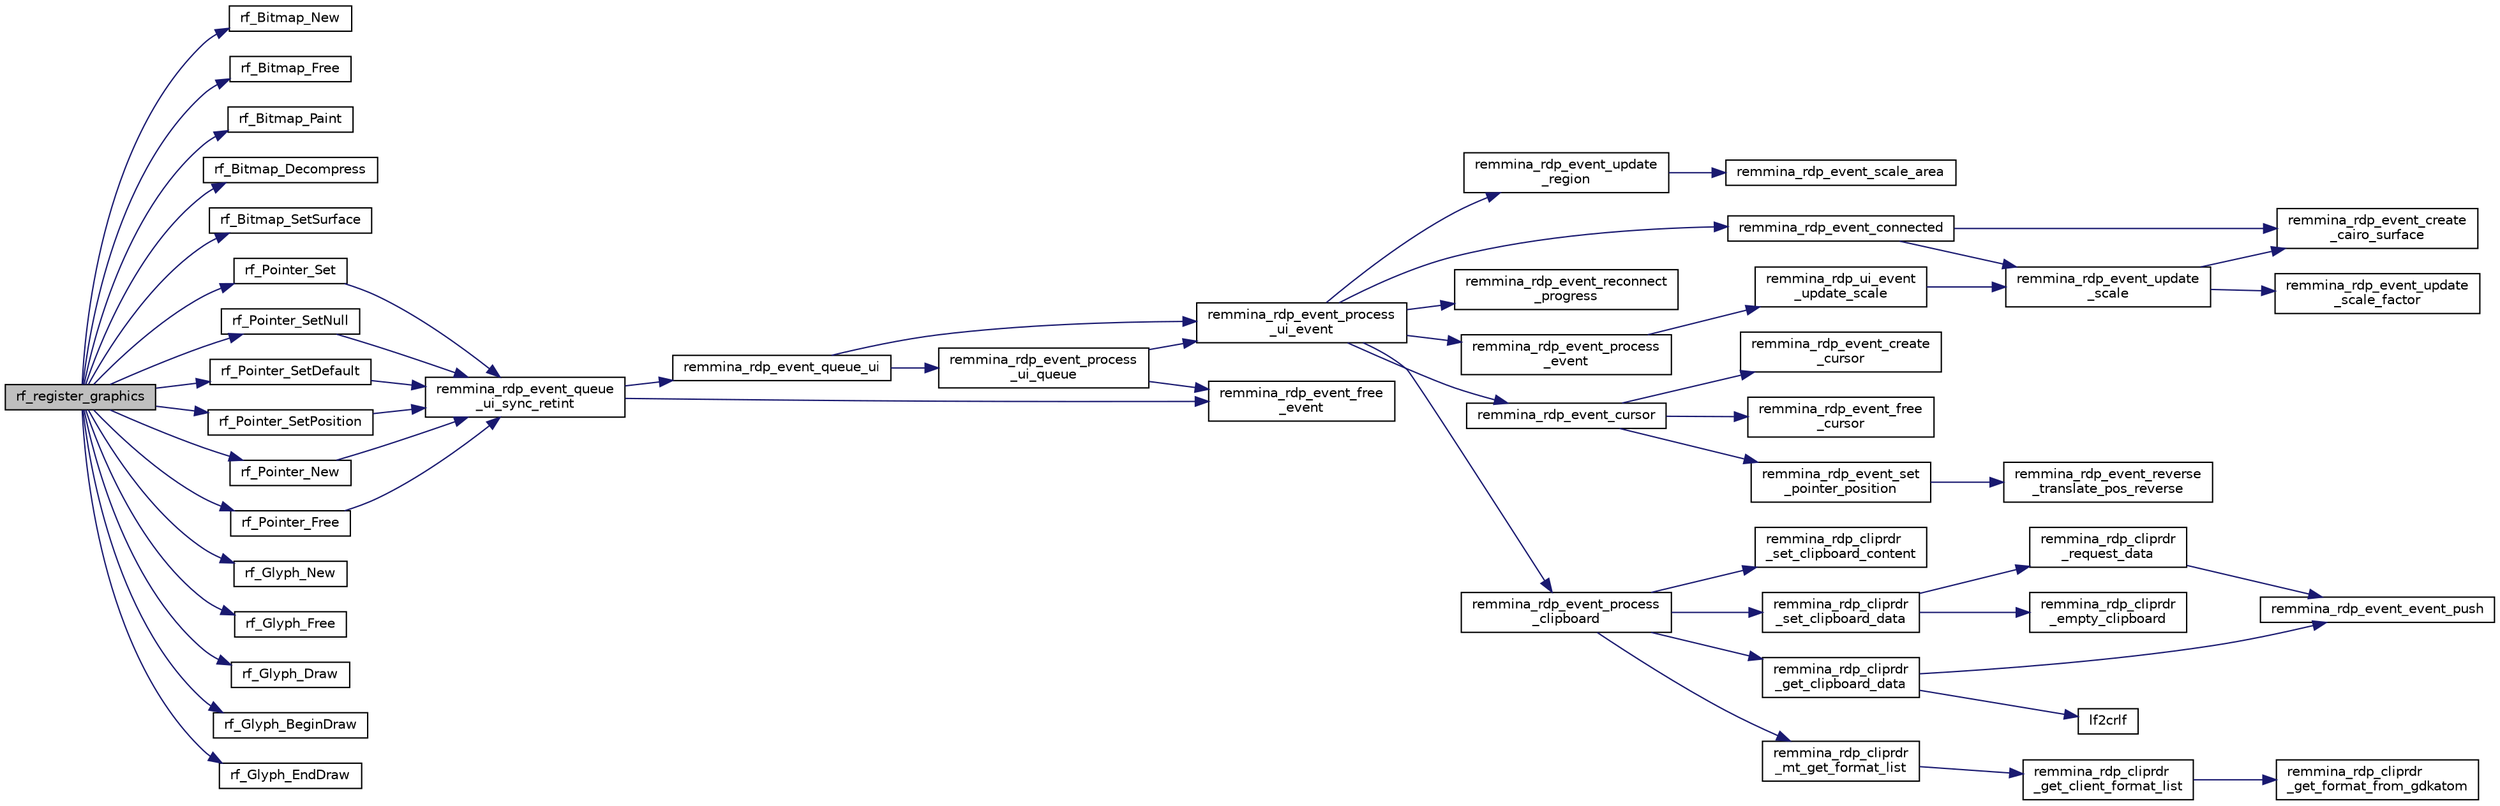 digraph "rf_register_graphics"
{
  edge [fontname="Helvetica",fontsize="10",labelfontname="Helvetica",labelfontsize="10"];
  node [fontname="Helvetica",fontsize="10",shape=record];
  rankdir="LR";
  Node260 [label="rf_register_graphics",height=0.2,width=0.4,color="black", fillcolor="grey75", style="filled", fontcolor="black"];
  Node260 -> Node261 [color="midnightblue",fontsize="10",style="solid",fontname="Helvetica"];
  Node261 [label="rf_Bitmap_New",height=0.2,width=0.4,color="black", fillcolor="white", style="filled",URL="$rdp__graphics_8c.html#ac987bcf2b68b2a9fdf0c66ce27b25633"];
  Node260 -> Node262 [color="midnightblue",fontsize="10",style="solid",fontname="Helvetica"];
  Node262 [label="rf_Bitmap_Free",height=0.2,width=0.4,color="black", fillcolor="white", style="filled",URL="$rdp__graphics_8c.html#ad508926c64816572be8a97eee5cac60d"];
  Node260 -> Node263 [color="midnightblue",fontsize="10",style="solid",fontname="Helvetica"];
  Node263 [label="rf_Bitmap_Paint",height=0.2,width=0.4,color="black", fillcolor="white", style="filled",URL="$rdp__graphics_8c.html#a93a58a3f560a61e7bf76e58bec20194e"];
  Node260 -> Node264 [color="midnightblue",fontsize="10",style="solid",fontname="Helvetica"];
  Node264 [label="rf_Bitmap_Decompress",height=0.2,width=0.4,color="black", fillcolor="white", style="filled",URL="$rdp__graphics_8c.html#a29763c1856c87650bbfc4b9ecd177718"];
  Node260 -> Node265 [color="midnightblue",fontsize="10",style="solid",fontname="Helvetica"];
  Node265 [label="rf_Bitmap_SetSurface",height=0.2,width=0.4,color="black", fillcolor="white", style="filled",URL="$rdp__graphics_8c.html#af6d895caa2a7569082dacd7ef0a48d28"];
  Node260 -> Node266 [color="midnightblue",fontsize="10",style="solid",fontname="Helvetica"];
  Node266 [label="rf_Pointer_New",height=0.2,width=0.4,color="black", fillcolor="white", style="filled",URL="$rdp__graphics_8c.html#a9fb6fb540ec75254cb763ae974fb5129"];
  Node266 -> Node267 [color="midnightblue",fontsize="10",style="solid",fontname="Helvetica"];
  Node267 [label="remmina_rdp_event_queue\l_ui_sync_retint",height=0.2,width=0.4,color="black", fillcolor="white", style="filled",URL="$rdp__event_8c.html#ab5fe43c1b1b77c39f118d2581942eb81"];
  Node267 -> Node268 [color="midnightblue",fontsize="10",style="solid",fontname="Helvetica"];
  Node268 [label="remmina_rdp_event_queue_ui",height=0.2,width=0.4,color="black", fillcolor="white", style="filled",URL="$rdp__event_8c.html#a2b91746b782b7782432bd1d23c6a9945"];
  Node268 -> Node269 [color="midnightblue",fontsize="10",style="solid",fontname="Helvetica"];
  Node269 [label="remmina_rdp_event_process\l_ui_event",height=0.2,width=0.4,color="black", fillcolor="white", style="filled",URL="$rdp__event_8c.html#a6929ce2effcc3cf2be6d5ec8b19d5466"];
  Node269 -> Node270 [color="midnightblue",fontsize="10",style="solid",fontname="Helvetica"];
  Node270 [label="remmina_rdp_event_update\l_region",height=0.2,width=0.4,color="black", fillcolor="white", style="filled",URL="$rdp__event_8c.html#ae3cea5929e8c3b1ff068f9ca3fbb538c"];
  Node270 -> Node271 [color="midnightblue",fontsize="10",style="solid",fontname="Helvetica"];
  Node271 [label="remmina_rdp_event_scale_area",height=0.2,width=0.4,color="black", fillcolor="white", style="filled",URL="$rdp__event_8c.html#a080ab4a0a8f592bb5484202175beaaa5"];
  Node269 -> Node272 [color="midnightblue",fontsize="10",style="solid",fontname="Helvetica"];
  Node272 [label="remmina_rdp_event_connected",height=0.2,width=0.4,color="black", fillcolor="white", style="filled",URL="$rdp__event_8c.html#abe98674433c473136ccd28aab85a7748"];
  Node272 -> Node273 [color="midnightblue",fontsize="10",style="solid",fontname="Helvetica"];
  Node273 [label="remmina_rdp_event_create\l_cairo_surface",height=0.2,width=0.4,color="black", fillcolor="white", style="filled",URL="$rdp__event_8c.html#a789ec99777755da7cae468216a74095a"];
  Node272 -> Node274 [color="midnightblue",fontsize="10",style="solid",fontname="Helvetica"];
  Node274 [label="remmina_rdp_event_update\l_scale",height=0.2,width=0.4,color="black", fillcolor="white", style="filled",URL="$rdp__event_8c.html#a64ce0c66bb4cb6ddaee263ce8563f497"];
  Node274 -> Node273 [color="midnightblue",fontsize="10",style="solid",fontname="Helvetica"];
  Node274 -> Node275 [color="midnightblue",fontsize="10",style="solid",fontname="Helvetica"];
  Node275 [label="remmina_rdp_event_update\l_scale_factor",height=0.2,width=0.4,color="black", fillcolor="white", style="filled",URL="$rdp__event_8c.html#a6076424eb759c91ca9c8da59432c66d6"];
  Node269 -> Node276 [color="midnightblue",fontsize="10",style="solid",fontname="Helvetica"];
  Node276 [label="remmina_rdp_event_reconnect\l_progress",height=0.2,width=0.4,color="black", fillcolor="white", style="filled",URL="$rdp__event_8c.html#ab7cbdc2f8cf829e2f09ecfa605a92d65"];
  Node269 -> Node277 [color="midnightblue",fontsize="10",style="solid",fontname="Helvetica"];
  Node277 [label="remmina_rdp_event_cursor",height=0.2,width=0.4,color="black", fillcolor="white", style="filled",URL="$rdp__event_8c.html#a064c56982a401aff33a8c723eb157016"];
  Node277 -> Node278 [color="midnightblue",fontsize="10",style="solid",fontname="Helvetica"];
  Node278 [label="remmina_rdp_event_create\l_cursor",height=0.2,width=0.4,color="black", fillcolor="white", style="filled",URL="$rdp__event_8c.html#ae8ef8118379a8bb6a6f99a8bbc0cbcfc"];
  Node277 -> Node279 [color="midnightblue",fontsize="10",style="solid",fontname="Helvetica"];
  Node279 [label="remmina_rdp_event_free\l_cursor",height=0.2,width=0.4,color="black", fillcolor="white", style="filled",URL="$rdp__event_8c.html#a740d33b9c229ada638eeeebe2ffca461"];
  Node277 -> Node280 [color="midnightblue",fontsize="10",style="solid",fontname="Helvetica"];
  Node280 [label="remmina_rdp_event_set\l_pointer_position",height=0.2,width=0.4,color="black", fillcolor="white", style="filled",URL="$rdp__event_8c.html#a34c7d3a1bb411e84d3b4e30fcccc9cd8"];
  Node280 -> Node281 [color="midnightblue",fontsize="10",style="solid",fontname="Helvetica"];
  Node281 [label="remmina_rdp_event_reverse\l_translate_pos_reverse",height=0.2,width=0.4,color="black", fillcolor="white", style="filled",URL="$rdp__event_8c.html#a20d5fac8955f4f813759ca5c32078b7c"];
  Node269 -> Node282 [color="midnightblue",fontsize="10",style="solid",fontname="Helvetica"];
  Node282 [label="remmina_rdp_event_process\l_clipboard",height=0.2,width=0.4,color="black", fillcolor="white", style="filled",URL="$rdp__cliprdr_8c.html#ad4fad618198e7746ea1e4ebd01a9b173"];
  Node282 -> Node283 [color="midnightblue",fontsize="10",style="solid",fontname="Helvetica"];
  Node283 [label="remmina_rdp_cliprdr\l_mt_get_format_list",height=0.2,width=0.4,color="black", fillcolor="white", style="filled",URL="$rdp__cliprdr_8c.html#a9d9b4fd8f4efbac086e3a2a274647ce5"];
  Node283 -> Node284 [color="midnightblue",fontsize="10",style="solid",fontname="Helvetica"];
  Node284 [label="remmina_rdp_cliprdr\l_get_client_format_list",height=0.2,width=0.4,color="black", fillcolor="white", style="filled",URL="$rdp__cliprdr_8c.html#accb7cad54767b8f658b8ea438690ef4f"];
  Node284 -> Node285 [color="midnightblue",fontsize="10",style="solid",fontname="Helvetica"];
  Node285 [label="remmina_rdp_cliprdr\l_get_format_from_gdkatom",height=0.2,width=0.4,color="black", fillcolor="white", style="filled",URL="$rdp__cliprdr_8c.html#a7eb7cd7eeab0e52c33721cc0564964ea"];
  Node282 -> Node286 [color="midnightblue",fontsize="10",style="solid",fontname="Helvetica"];
  Node286 [label="remmina_rdp_cliprdr\l_get_clipboard_data",height=0.2,width=0.4,color="black", fillcolor="white", style="filled",URL="$rdp__cliprdr_8c.html#a1875ac25f73dd93e4b716746e7c6b8d5"];
  Node286 -> Node287 [color="midnightblue",fontsize="10",style="solid",fontname="Helvetica"];
  Node287 [label="lf2crlf",height=0.2,width=0.4,color="black", fillcolor="white", style="filled",URL="$rdp__cliprdr_8c.html#a4f9d059736e69df00273ec853d15c772"];
  Node286 -> Node288 [color="midnightblue",fontsize="10",style="solid",fontname="Helvetica"];
  Node288 [label="remmina_rdp_event_event_push",height=0.2,width=0.4,color="black", fillcolor="white", style="filled",URL="$rdp__event_8c.html#ad446d6471bddba97f8bfcee8c51e4580"];
  Node282 -> Node289 [color="midnightblue",fontsize="10",style="solid",fontname="Helvetica"];
  Node289 [label="remmina_rdp_cliprdr\l_set_clipboard_data",height=0.2,width=0.4,color="black", fillcolor="white", style="filled",URL="$rdp__cliprdr_8c.html#a007ce9136242f75dc148bd4e2ee5fde5"];
  Node289 -> Node290 [color="midnightblue",fontsize="10",style="solid",fontname="Helvetica"];
  Node290 [label="remmina_rdp_cliprdr\l_request_data",height=0.2,width=0.4,color="black", fillcolor="white", style="filled",URL="$rdp__cliprdr_8c.html#a48904924b1064d1bb3bfb6116bac6bd3"];
  Node290 -> Node288 [color="midnightblue",fontsize="10",style="solid",fontname="Helvetica"];
  Node289 -> Node291 [color="midnightblue",fontsize="10",style="solid",fontname="Helvetica"];
  Node291 [label="remmina_rdp_cliprdr\l_empty_clipboard",height=0.2,width=0.4,color="black", fillcolor="white", style="filled",URL="$rdp__cliprdr_8c.html#a719b6820f66508f8acb943a1bf1a495d"];
  Node282 -> Node292 [color="midnightblue",fontsize="10",style="solid",fontname="Helvetica"];
  Node292 [label="remmina_rdp_cliprdr\l_set_clipboard_content",height=0.2,width=0.4,color="black", fillcolor="white", style="filled",URL="$rdp__cliprdr_8c.html#ac3bc1f06354bf50b72d770f6d14ce0b3"];
  Node269 -> Node293 [color="midnightblue",fontsize="10",style="solid",fontname="Helvetica"];
  Node293 [label="remmina_rdp_event_process\l_event",height=0.2,width=0.4,color="black", fillcolor="white", style="filled",URL="$rdp__event_8c.html#a5f5fcd2a5c81d0c8bec609e0428735c5"];
  Node293 -> Node294 [color="midnightblue",fontsize="10",style="solid",fontname="Helvetica"];
  Node294 [label="remmina_rdp_ui_event\l_update_scale",height=0.2,width=0.4,color="black", fillcolor="white", style="filled",URL="$rdp__event_8c.html#ae0e0d42524cb165cd6d26553c104dbde"];
  Node294 -> Node274 [color="midnightblue",fontsize="10",style="solid",fontname="Helvetica"];
  Node268 -> Node295 [color="midnightblue",fontsize="10",style="solid",fontname="Helvetica"];
  Node295 [label="remmina_rdp_event_process\l_ui_queue",height=0.2,width=0.4,color="black", fillcolor="white", style="filled",URL="$rdp__event_8c.html#abfa1d5d0b0494818fb5e1a549c0acd23"];
  Node295 -> Node269 [color="midnightblue",fontsize="10",style="solid",fontname="Helvetica"];
  Node295 -> Node296 [color="midnightblue",fontsize="10",style="solid",fontname="Helvetica"];
  Node296 [label="remmina_rdp_event_free\l_event",height=0.2,width=0.4,color="black", fillcolor="white", style="filled",URL="$rdp__event_8c.html#a40b4fd190055c10d5d2248a6eca5f50f"];
  Node267 -> Node296 [color="midnightblue",fontsize="10",style="solid",fontname="Helvetica"];
  Node260 -> Node297 [color="midnightblue",fontsize="10",style="solid",fontname="Helvetica"];
  Node297 [label="rf_Pointer_Free",height=0.2,width=0.4,color="black", fillcolor="white", style="filled",URL="$rdp__graphics_8c.html#afe709335471a30a29f9c97587d43088f"];
  Node297 -> Node267 [color="midnightblue",fontsize="10",style="solid",fontname="Helvetica"];
  Node260 -> Node298 [color="midnightblue",fontsize="10",style="solid",fontname="Helvetica"];
  Node298 [label="rf_Pointer_Set",height=0.2,width=0.4,color="black", fillcolor="white", style="filled",URL="$rdp__graphics_8c.html#aee54ac34465e6b70a5a7bbd799e9b747"];
  Node298 -> Node267 [color="midnightblue",fontsize="10",style="solid",fontname="Helvetica"];
  Node260 -> Node299 [color="midnightblue",fontsize="10",style="solid",fontname="Helvetica"];
  Node299 [label="rf_Pointer_SetNull",height=0.2,width=0.4,color="black", fillcolor="white", style="filled",URL="$rdp__graphics_8c.html#aeb108afe0c6da4dfa5a485137921437a"];
  Node299 -> Node267 [color="midnightblue",fontsize="10",style="solid",fontname="Helvetica"];
  Node260 -> Node300 [color="midnightblue",fontsize="10",style="solid",fontname="Helvetica"];
  Node300 [label="rf_Pointer_SetDefault",height=0.2,width=0.4,color="black", fillcolor="white", style="filled",URL="$rdp__graphics_8c.html#ac2abd9da136bc6f446c836a3d53ab8b6"];
  Node300 -> Node267 [color="midnightblue",fontsize="10",style="solid",fontname="Helvetica"];
  Node260 -> Node301 [color="midnightblue",fontsize="10",style="solid",fontname="Helvetica"];
  Node301 [label="rf_Pointer_SetPosition",height=0.2,width=0.4,color="black", fillcolor="white", style="filled",URL="$rdp__graphics_8c.html#a4c2407f4e8db3ae44123066c373b705c"];
  Node301 -> Node267 [color="midnightblue",fontsize="10",style="solid",fontname="Helvetica"];
  Node260 -> Node302 [color="midnightblue",fontsize="10",style="solid",fontname="Helvetica"];
  Node302 [label="rf_Glyph_New",height=0.2,width=0.4,color="black", fillcolor="white", style="filled",URL="$rdp__graphics_8c.html#af84263a9a942535283edbc8c541336ce"];
  Node260 -> Node303 [color="midnightblue",fontsize="10",style="solid",fontname="Helvetica"];
  Node303 [label="rf_Glyph_Free",height=0.2,width=0.4,color="black", fillcolor="white", style="filled",URL="$rdp__graphics_8c.html#a8dda0e3bc313c165f38efd3954f69af9"];
  Node260 -> Node304 [color="midnightblue",fontsize="10",style="solid",fontname="Helvetica"];
  Node304 [label="rf_Glyph_Draw",height=0.2,width=0.4,color="black", fillcolor="white", style="filled",URL="$rdp__graphics_8c.html#a6aab4345b76e121cf974dc775b127180"];
  Node260 -> Node305 [color="midnightblue",fontsize="10",style="solid",fontname="Helvetica"];
  Node305 [label="rf_Glyph_BeginDraw",height=0.2,width=0.4,color="black", fillcolor="white", style="filled",URL="$rdp__graphics_8c.html#a7131150234fc2b4a441a6d80ab67e52d"];
  Node260 -> Node306 [color="midnightblue",fontsize="10",style="solid",fontname="Helvetica"];
  Node306 [label="rf_Glyph_EndDraw",height=0.2,width=0.4,color="black", fillcolor="white", style="filled",URL="$rdp__graphics_8c.html#a20969f717c110a89ff3514c6812a8f9e"];
}
